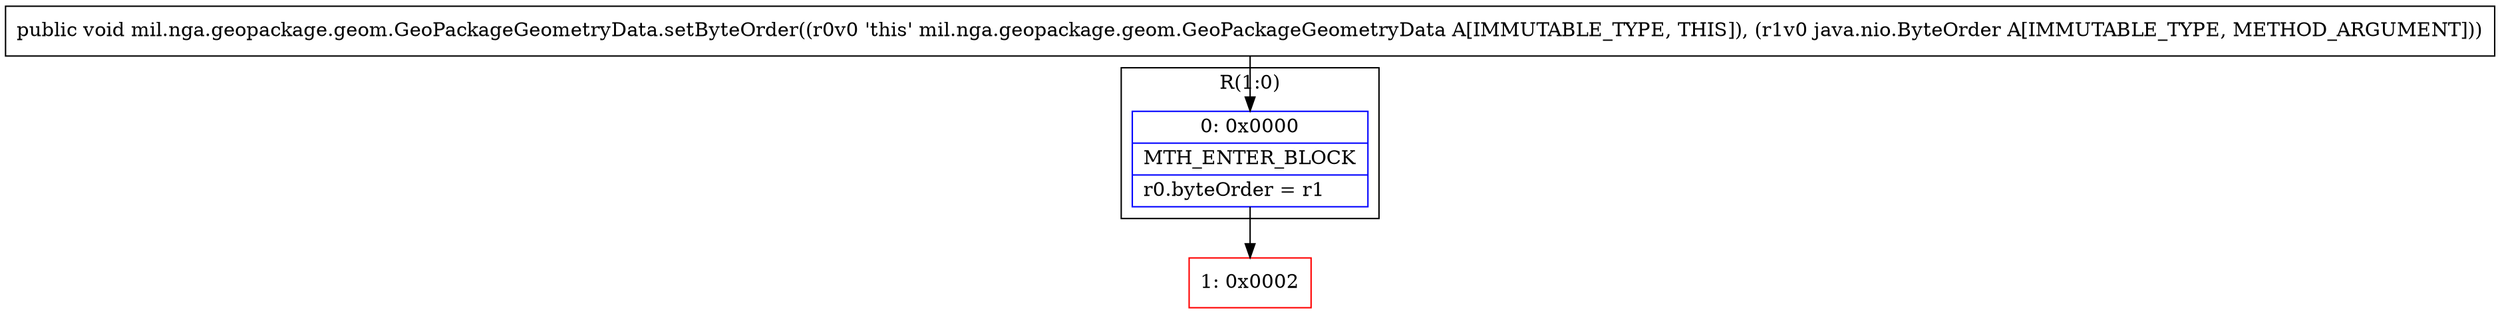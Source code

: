 digraph "CFG formil.nga.geopackage.geom.GeoPackageGeometryData.setByteOrder(Ljava\/nio\/ByteOrder;)V" {
subgraph cluster_Region_1246931457 {
label = "R(1:0)";
node [shape=record,color=blue];
Node_0 [shape=record,label="{0\:\ 0x0000|MTH_ENTER_BLOCK\l|r0.byteOrder = r1\l}"];
}
Node_1 [shape=record,color=red,label="{1\:\ 0x0002}"];
MethodNode[shape=record,label="{public void mil.nga.geopackage.geom.GeoPackageGeometryData.setByteOrder((r0v0 'this' mil.nga.geopackage.geom.GeoPackageGeometryData A[IMMUTABLE_TYPE, THIS]), (r1v0 java.nio.ByteOrder A[IMMUTABLE_TYPE, METHOD_ARGUMENT])) }"];
MethodNode -> Node_0;
Node_0 -> Node_1;
}

